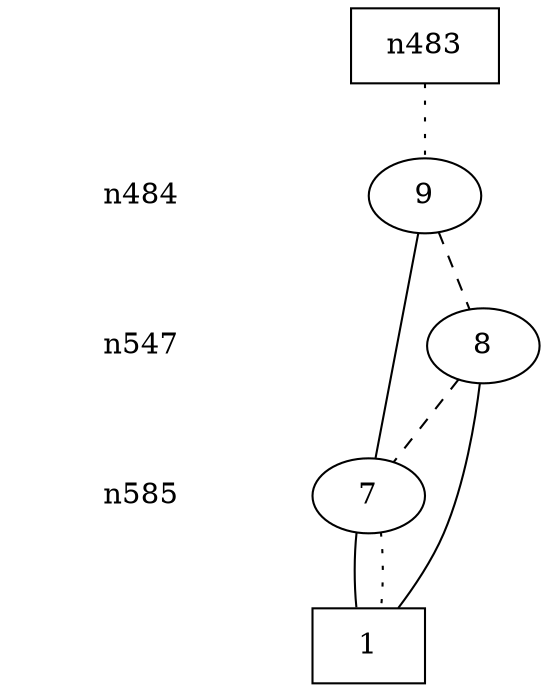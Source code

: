 digraph "DD" {
size = "7.5,10"
center = true;
edge [dir = none];
{ node [shape = plaintext];
  edge [style = invis];
  "CONST NODES" [style = invis];
" n484 " -> " n547 " -> " n585 " -> "CONST NODES"; 
}
{ rank = same; node [shape = box]; edge [style = invis];
"  n483  "; }
{ rank = same; " n484 ";
"9";
}
{ rank = same; " n547 ";
"8";
}
{ rank = same; " n585 ";
"7";
}
{ rank = same; "CONST NODES";
{ node [shape = box]; "1";
}
}
"  n483  " -> "9" [style = dotted];
"9" -> "7";
"9" -> "8" [style = dashed];
"8" -> "1";
"8" -> "7" [style = dashed];
"7" -> "1";
"7" -> "1" [style = dotted];
"1" [label = "1"];
}
